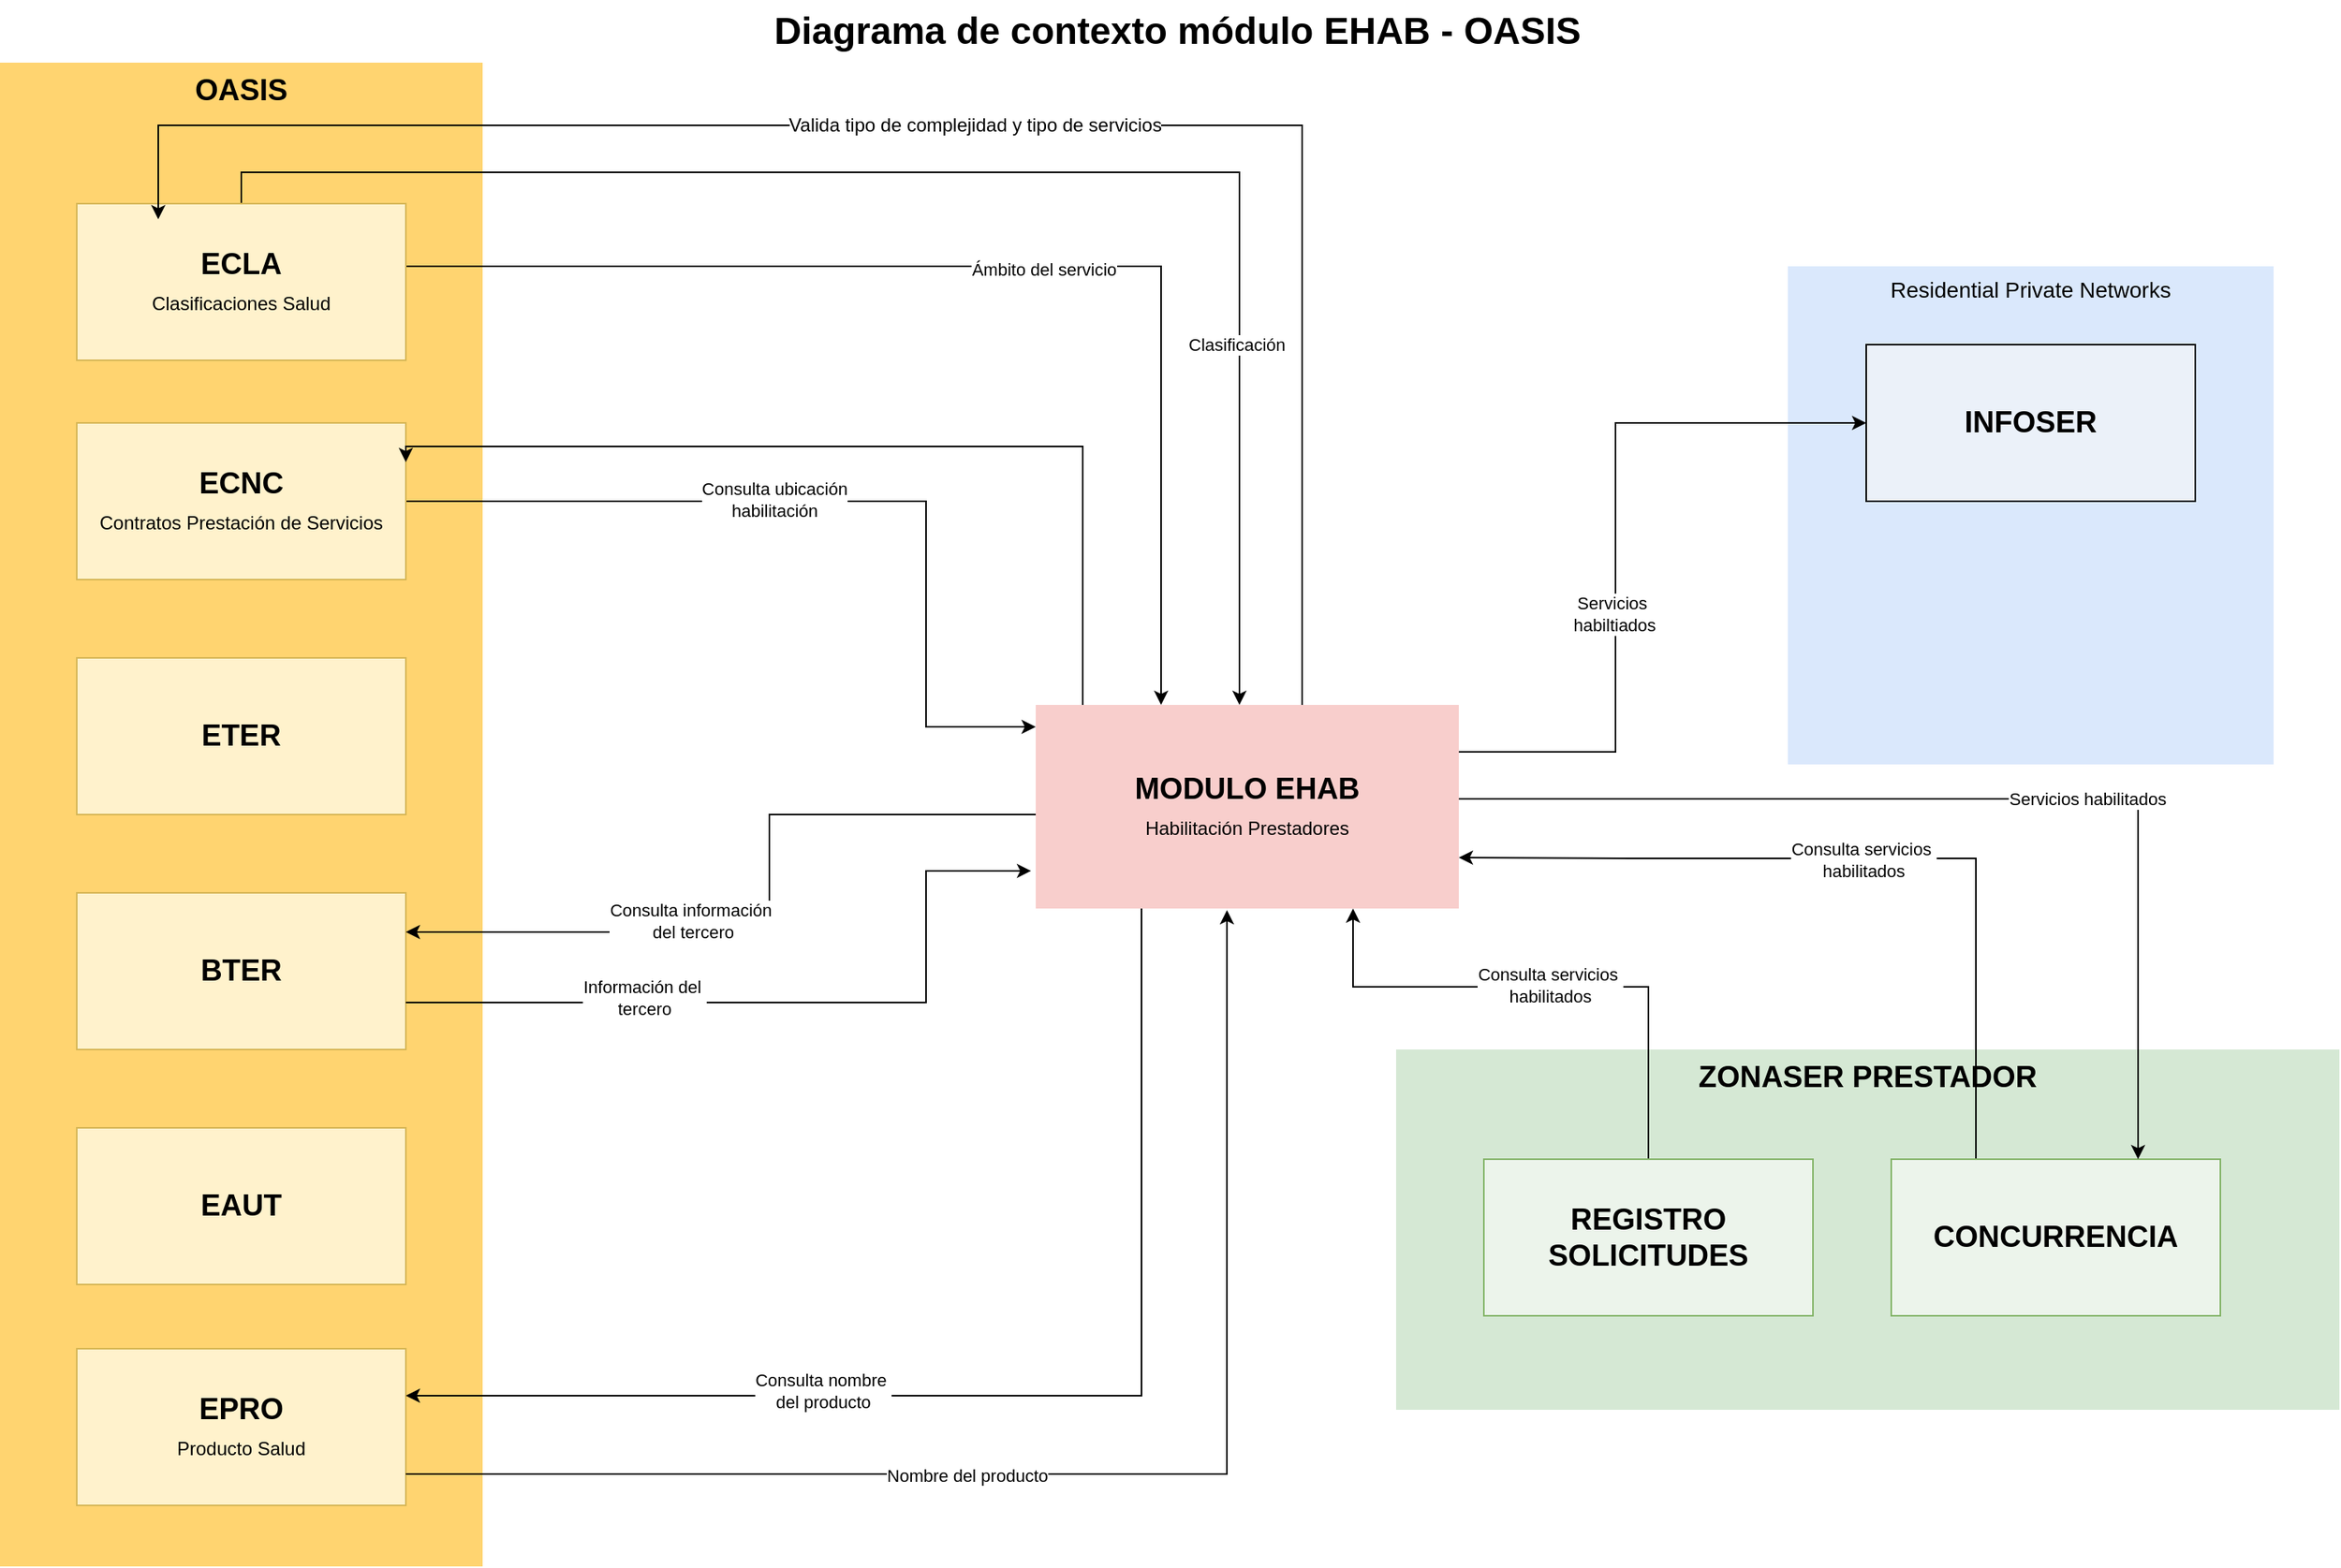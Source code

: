 <mxfile version="26.1.0">
  <diagram name="Page-1" id="e3a06f82-3646-2815-327d-82caf3d4e204">
    <mxGraphModel dx="1434" dy="746" grid="1" gridSize="10" guides="1" tooltips="1" connect="1" arrows="1" fold="1" page="1" pageScale="1.5" pageWidth="1169" pageHeight="826" background="none" math="0" shadow="0">
      <root>
        <mxCell id="0" style=";html=1;" />
        <mxCell id="1" style=";html=1;" parent="0" />
        <mxCell id="6a7d8f32e03d9370-61" value="MODULO EHAB&lt;div&gt;&lt;font style=&quot;font-weight: normal; font-size: 12px;&quot;&gt;Habilitación Prestadores&lt;/font&gt;&lt;/div&gt;" style="whiteSpace=wrap;html=1;fillColor=#f8cecc;fontSize=19;strokeColor=none;verticalAlign=middle;fontStyle=1" parent="1" vertex="1">
          <mxGeometry x="840" y="460" width="270" height="130" as="geometry" />
        </mxCell>
        <mxCell id="6a7d8f32e03d9370-60" value="ZONASER PRESTADOR" style="whiteSpace=wrap;html=1;fillColor=#d5e8d4;fontSize=19;strokeColor=none;verticalAlign=top;fontStyle=1" parent="1" vertex="1">
          <mxGeometry x="1070" y="680" width="602" height="230" as="geometry" />
        </mxCell>
        <mxCell id="6a7d8f32e03d9370-57" value="&lt;b&gt;OASIS&lt;/b&gt;" style="whiteSpace=wrap;html=1;fillColor=#FFD470;gradientColor=none;fontSize=19;strokeColor=none;verticalAlign=top;" parent="1" vertex="1">
          <mxGeometry x="179" y="50" width="308" height="960" as="geometry" />
        </mxCell>
        <mxCell id="6a7d8f32e03d9370-58" value="Residential Private Networks" style="whiteSpace=wrap;html=1;fillColor=#dae8fc;fontSize=14;strokeColor=none;verticalAlign=top;" parent="1" vertex="1">
          <mxGeometry x="1320" y="180" width="310" height="318" as="geometry" />
        </mxCell>
        <mxCell id="6a7d8f32e03d9370-62" value="Diagrama de contexto módulo EHAB - OASIS" style="text;strokeColor=none;fillColor=none;html=1;fontSize=24;fontStyle=1;verticalAlign=middle;align=center;" parent="1" vertex="1">
          <mxGeometry x="499" y="10" width="861" height="40" as="geometry" />
        </mxCell>
        <mxCell id="-7o_0wjlVXE3UUxIR0NO-4" style="edgeStyle=orthogonalEdgeStyle;rounded=0;orthogonalLoop=1;jettySize=auto;html=1;" parent="1" source="-7o_0wjlVXE3UUxIR0NO-1" edge="1">
          <mxGeometry relative="1" as="geometry">
            <mxPoint x="970" y="460" as="targetPoint" />
            <Array as="points">
              <mxPoint x="333" y="120" />
              <mxPoint x="970" y="120" />
              <mxPoint x="970" y="460" />
            </Array>
          </mxGeometry>
        </mxCell>
        <mxCell id="-7o_0wjlVXE3UUxIR0NO-5" value="Clasificación" style="edgeLabel;html=1;align=center;verticalAlign=middle;resizable=0;points=[];" parent="-7o_0wjlVXE3UUxIR0NO-4" vertex="1" connectable="0">
          <mxGeometry x="0.538" y="-2" relative="1" as="geometry">
            <mxPoint as="offset" />
          </mxGeometry>
        </mxCell>
        <mxCell id="-7o_0wjlVXE3UUxIR0NO-20" style="edgeStyle=orthogonalEdgeStyle;rounded=0;orthogonalLoop=1;jettySize=auto;html=1;" parent="1" source="-7o_0wjlVXE3UUxIR0NO-1" edge="1">
          <mxGeometry relative="1" as="geometry">
            <Array as="points">
              <mxPoint x="920" y="180" />
              <mxPoint x="920" y="460" />
            </Array>
            <mxPoint x="920" y="460" as="targetPoint" />
          </mxGeometry>
        </mxCell>
        <mxCell id="-7o_0wjlVXE3UUxIR0NO-21" value="Ámbito del servicio" style="edgeLabel;html=1;align=center;verticalAlign=middle;resizable=0;points=[];" parent="-7o_0wjlVXE3UUxIR0NO-20" vertex="1" connectable="0">
          <mxGeometry x="0.068" y="-2" relative="1" as="geometry">
            <mxPoint as="offset" />
          </mxGeometry>
        </mxCell>
        <mxCell id="-7o_0wjlVXE3UUxIR0NO-1" value="ECLA&lt;div&gt;&lt;font style=&quot;font-size: 12px; font-weight: normal;&quot;&gt;Clasificaciones Salud&lt;/font&gt;&lt;/div&gt;" style="whiteSpace=wrap;html=1;fillColor=#fff2cc;fontSize=19;strokeColor=#d6b656;verticalAlign=middle;fontStyle=1" parent="1" vertex="1">
          <mxGeometry x="228" y="140" width="210" height="100" as="geometry" />
        </mxCell>
        <mxCell id="-7o_0wjlVXE3UUxIR0NO-2" style="edgeStyle=orthogonalEdgeStyle;rounded=0;orthogonalLoop=1;jettySize=auto;html=1;" parent="1" edge="1">
          <mxGeometry relative="1" as="geometry">
            <mxPoint x="1010" y="460" as="sourcePoint" />
            <mxPoint x="280" y="150" as="targetPoint" />
            <Array as="points">
              <mxPoint x="1010" y="90" />
              <mxPoint x="280" y="90" />
              <mxPoint x="280" y="150" />
            </Array>
          </mxGeometry>
        </mxCell>
        <mxCell id="-7o_0wjlVXE3UUxIR0NO-3" value="Valida tipo de complejidad y tipo de servicios" style="edgeLabel;html=1;align=center;verticalAlign=middle;resizable=0;points=[];fontSize=12;" parent="-7o_0wjlVXE3UUxIR0NO-2" vertex="1" connectable="0">
          <mxGeometry x="-0.002" y="-1" relative="1" as="geometry">
            <mxPoint y="1" as="offset" />
          </mxGeometry>
        </mxCell>
        <mxCell id="BlY4hrDkD569rEbZpt_4-11" style="edgeStyle=orthogonalEdgeStyle;rounded=0;orthogonalLoop=1;jettySize=auto;html=1;entryX=0;entryY=0.108;entryDx=0;entryDy=0;entryPerimeter=0;" edge="1" parent="1" source="-7o_0wjlVXE3UUxIR0NO-6" target="6a7d8f32e03d9370-61">
          <mxGeometry relative="1" as="geometry">
            <mxPoint x="841" y="490" as="targetPoint" />
            <Array as="points">
              <mxPoint x="770" y="330" />
              <mxPoint x="770" y="474" />
            </Array>
          </mxGeometry>
        </mxCell>
        <mxCell id="BlY4hrDkD569rEbZpt_4-12" value="Consulta ubicación&lt;div&gt;habilitación&lt;/div&gt;" style="edgeLabel;html=1;align=center;verticalAlign=middle;resizable=0;points=[];" vertex="1" connectable="0" parent="BlY4hrDkD569rEbZpt_4-11">
          <mxGeometry x="-0.139" y="1" relative="1" as="geometry">
            <mxPoint as="offset" />
          </mxGeometry>
        </mxCell>
        <mxCell id="-7o_0wjlVXE3UUxIR0NO-6" value="ECNC&lt;div&gt;&lt;font style=&quot;font-size: 12px; font-weight: normal;&quot;&gt;Contratos Prestación de Servicios&lt;/font&gt;&lt;/div&gt;" style="whiteSpace=wrap;html=1;fillColor=#fff2cc;fontSize=19;strokeColor=#d6b656;verticalAlign=middle;fontStyle=1" parent="1" vertex="1">
          <mxGeometry x="228" y="280" width="210" height="100" as="geometry" />
        </mxCell>
        <mxCell id="-7o_0wjlVXE3UUxIR0NO-7" value="ETER" style="whiteSpace=wrap;html=1;fillColor=#fff2cc;fontSize=19;strokeColor=#d6b656;verticalAlign=middle;fontStyle=1" parent="1" vertex="1">
          <mxGeometry x="228" y="430" width="210" height="100" as="geometry" />
        </mxCell>
        <mxCell id="-7o_0wjlVXE3UUxIR0NO-8" value="BTER" style="whiteSpace=wrap;html=1;fillColor=#fff2cc;fontSize=19;strokeColor=#d6b656;verticalAlign=middle;fontStyle=1" parent="1" vertex="1">
          <mxGeometry x="228" y="580" width="210" height="100" as="geometry" />
        </mxCell>
        <mxCell id="-7o_0wjlVXE3UUxIR0NO-9" value="EAUT" style="whiteSpace=wrap;html=1;fillColor=#fff2cc;fontSize=19;strokeColor=#d6b656;verticalAlign=middle;fontStyle=1" parent="1" vertex="1">
          <mxGeometry x="228" y="730" width="210" height="100" as="geometry" />
        </mxCell>
        <mxCell id="-7o_0wjlVXE3UUxIR0NO-16" style="edgeStyle=orthogonalEdgeStyle;rounded=0;orthogonalLoop=1;jettySize=auto;html=1;entryX=0.75;entryY=1;entryDx=0;entryDy=0;" parent="1" source="-7o_0wjlVXE3UUxIR0NO-10" target="6a7d8f32e03d9370-61" edge="1">
          <mxGeometry relative="1" as="geometry">
            <mxPoint x="930" y="560" as="targetPoint" />
            <Array as="points">
              <mxPoint x="1231" y="640" />
              <mxPoint x="1043" y="640" />
            </Array>
          </mxGeometry>
        </mxCell>
        <mxCell id="-7o_0wjlVXE3UUxIR0NO-17" value="Consulta servicios&amp;nbsp;&lt;div&gt;habilitados&lt;/div&gt;" style="edgeLabel;html=1;align=center;verticalAlign=middle;resizable=0;points=[];" parent="-7o_0wjlVXE3UUxIR0NO-16" vertex="1" connectable="0">
          <mxGeometry x="-0.013" y="-1" relative="1" as="geometry">
            <mxPoint x="-1" as="offset" />
          </mxGeometry>
        </mxCell>
        <mxCell id="-7o_0wjlVXE3UUxIR0NO-10" value="REGISTRO SOLICITUDES" style="whiteSpace=wrap;html=1;fillColor=light-dark(#ecf4eb, #1f2f1e);fontSize=19;strokeColor=#82b366;verticalAlign=middle;fontStyle=1" parent="1" vertex="1">
          <mxGeometry x="1126" y="750" width="210" height="100" as="geometry" />
        </mxCell>
        <mxCell id="-7o_0wjlVXE3UUxIR0NO-18" style="edgeStyle=orthogonalEdgeStyle;rounded=0;orthogonalLoop=1;jettySize=auto;html=1;entryX=1;entryY=0.75;entryDx=0;entryDy=0;" parent="1" source="-7o_0wjlVXE3UUxIR0NO-11" target="6a7d8f32e03d9370-61" edge="1">
          <mxGeometry relative="1" as="geometry">
            <mxPoint x="1190" y="590" as="targetPoint" />
            <Array as="points">
              <mxPoint x="1440" y="558" />
              <mxPoint x="1220" y="558" />
            </Array>
          </mxGeometry>
        </mxCell>
        <mxCell id="-7o_0wjlVXE3UUxIR0NO-19" value="Consulta servicios&amp;nbsp;&lt;div&gt;habilitados&lt;/div&gt;" style="edgeLabel;html=1;align=center;verticalAlign=middle;resizable=0;points=[];" parent="-7o_0wjlVXE3UUxIR0NO-18" vertex="1" connectable="0">
          <mxGeometry x="0.008" y="1" relative="1" as="geometry">
            <mxPoint x="-1" as="offset" />
          </mxGeometry>
        </mxCell>
        <mxCell id="-7o_0wjlVXE3UUxIR0NO-11" value="CONCURRENCIA" style="whiteSpace=wrap;html=1;fillColor=light-dark(#ecf4eb, #1f2f1e);fontSize=19;strokeColor=#82b366;verticalAlign=middle;fontStyle=1" parent="1" vertex="1">
          <mxGeometry x="1386" y="750" width="210" height="100" as="geometry" />
        </mxCell>
        <mxCell id="-7o_0wjlVXE3UUxIR0NO-12" value="INFOSER" style="whiteSpace=wrap;html=1;fillColor=light-dark(#ebf1f9, #1d293b);fontSize=19;strokeColor=default;verticalAlign=middle;fontStyle=1;" parent="1" vertex="1">
          <mxGeometry x="1370" y="230" width="210" height="100" as="geometry" />
        </mxCell>
        <mxCell id="-7o_0wjlVXE3UUxIR0NO-13" style="edgeStyle=orthogonalEdgeStyle;rounded=0;orthogonalLoop=1;jettySize=auto;html=1;entryX=1;entryY=0.25;entryDx=0;entryDy=0;" parent="1" target="-7o_0wjlVXE3UUxIR0NO-8" edge="1">
          <mxGeometry relative="1" as="geometry">
            <mxPoint x="840" y="530" as="sourcePoint" />
            <Array as="points">
              <mxPoint x="840" y="530" />
              <mxPoint x="670" y="530" />
              <mxPoint x="670" y="605" />
            </Array>
          </mxGeometry>
        </mxCell>
        <mxCell id="-7o_0wjlVXE3UUxIR0NO-15" value="Consulta información&amp;nbsp;&lt;div&gt;del tercero&lt;/div&gt;" style="edgeLabel;html=1;align=center;verticalAlign=middle;resizable=0;points=[];" parent="-7o_0wjlVXE3UUxIR0NO-13" vertex="1" connectable="0">
          <mxGeometry x="-0.029" relative="1" as="geometry">
            <mxPoint x="-49" y="6" as="offset" />
          </mxGeometry>
        </mxCell>
        <mxCell id="BlY4hrDkD569rEbZpt_4-1" value="EPRO&lt;div&gt;&lt;font style=&quot;font-size: 12px; font-weight: normal;&quot;&gt;Producto Salud&lt;/font&gt;&lt;/div&gt;" style="whiteSpace=wrap;html=1;fillColor=#fff2cc;fontSize=19;strokeColor=#d6b656;verticalAlign=middle;fontStyle=1" vertex="1" parent="1">
          <mxGeometry x="228" y="871.04" width="210" height="100" as="geometry" />
        </mxCell>
        <mxCell id="BlY4hrDkD569rEbZpt_4-2" style="edgeStyle=orthogonalEdgeStyle;rounded=0;orthogonalLoop=1;jettySize=auto;html=1;entryX=0.452;entryY=1.008;entryDx=0;entryDy=0;entryPerimeter=0;" edge="1" parent="1" source="BlY4hrDkD569rEbZpt_4-1" target="6a7d8f32e03d9370-61">
          <mxGeometry relative="1" as="geometry">
            <mxPoint x="965.01" y="650" as="targetPoint" />
            <Array as="points">
              <mxPoint x="962" y="951" />
            </Array>
          </mxGeometry>
        </mxCell>
        <mxCell id="BlY4hrDkD569rEbZpt_4-3" value="Nombre del producto" style="edgeLabel;html=1;align=center;verticalAlign=middle;resizable=0;points=[];" vertex="1" connectable="0" parent="BlY4hrDkD569rEbZpt_4-2">
          <mxGeometry x="-0.191" y="-1" relative="1" as="geometry">
            <mxPoint as="offset" />
          </mxGeometry>
        </mxCell>
        <mxCell id="BlY4hrDkD569rEbZpt_4-6" style="edgeStyle=orthogonalEdgeStyle;rounded=0;orthogonalLoop=1;jettySize=auto;html=1;entryX=-0.011;entryY=0.815;entryDx=0;entryDy=0;entryPerimeter=0;" edge="1" parent="1" source="-7o_0wjlVXE3UUxIR0NO-8" target="6a7d8f32e03d9370-61">
          <mxGeometry relative="1" as="geometry">
            <mxPoint x="841.35" y="597.1" as="targetPoint" />
            <Array as="points">
              <mxPoint x="770" y="650" />
              <mxPoint x="770" y="566" />
            </Array>
          </mxGeometry>
        </mxCell>
        <mxCell id="BlY4hrDkD569rEbZpt_4-7" value="Información del&amp;nbsp;&lt;div&gt;tercero&lt;/div&gt;" style="edgeLabel;html=1;align=center;verticalAlign=middle;resizable=0;points=[];" vertex="1" connectable="0" parent="BlY4hrDkD569rEbZpt_4-6">
          <mxGeometry x="-0.372" y="3" relative="1" as="geometry">
            <mxPoint as="offset" />
          </mxGeometry>
        </mxCell>
        <mxCell id="BlY4hrDkD569rEbZpt_4-8" style="edgeStyle=orthogonalEdgeStyle;rounded=0;orthogonalLoop=1;jettySize=auto;html=1;" edge="1" parent="1" source="6a7d8f32e03d9370-61" target="-7o_0wjlVXE3UUxIR0NO-12">
          <mxGeometry relative="1" as="geometry">
            <Array as="points">
              <mxPoint x="1210" y="490" />
              <mxPoint x="1210" y="280" />
            </Array>
          </mxGeometry>
        </mxCell>
        <mxCell id="BlY4hrDkD569rEbZpt_4-9" value="Servicios&amp;nbsp;&lt;div&gt;habiltiados&lt;/div&gt;" style="edgeLabel;html=1;align=center;verticalAlign=middle;resizable=0;points=[];" vertex="1" connectable="0" parent="BlY4hrDkD569rEbZpt_4-8">
          <mxGeometry x="-0.2" y="1" relative="1" as="geometry">
            <mxPoint as="offset" />
          </mxGeometry>
        </mxCell>
        <mxCell id="BlY4hrDkD569rEbZpt_4-10" style="edgeStyle=orthogonalEdgeStyle;rounded=0;orthogonalLoop=1;jettySize=auto;html=1;entryX=1;entryY=0.25;entryDx=0;entryDy=0;" edge="1" parent="1" source="6a7d8f32e03d9370-61" target="-7o_0wjlVXE3UUxIR0NO-6">
          <mxGeometry relative="1" as="geometry">
            <Array as="points">
              <mxPoint x="870" y="295" />
            </Array>
          </mxGeometry>
        </mxCell>
        <mxCell id="BlY4hrDkD569rEbZpt_4-13" style="edgeStyle=orthogonalEdgeStyle;rounded=0;orthogonalLoop=1;jettySize=auto;html=1;entryX=0.75;entryY=0;entryDx=0;entryDy=0;" edge="1" parent="1" source="6a7d8f32e03d9370-61" target="-7o_0wjlVXE3UUxIR0NO-11">
          <mxGeometry relative="1" as="geometry">
            <Array as="points">
              <mxPoint x="1544" y="520" />
            </Array>
          </mxGeometry>
        </mxCell>
        <mxCell id="BlY4hrDkD569rEbZpt_4-14" value="Servicios habilitados" style="edgeLabel;html=1;align=center;verticalAlign=middle;resizable=0;points=[];" vertex="1" connectable="0" parent="BlY4hrDkD569rEbZpt_4-13">
          <mxGeometry x="0.208" relative="1" as="geometry">
            <mxPoint as="offset" />
          </mxGeometry>
        </mxCell>
        <mxCell id="BlY4hrDkD569rEbZpt_4-4" style="edgeStyle=orthogonalEdgeStyle;rounded=0;orthogonalLoop=1;jettySize=auto;html=1;exitX=0.25;exitY=1;exitDx=0;exitDy=0;" edge="1" parent="1" source="6a7d8f32e03d9370-61" target="BlY4hrDkD569rEbZpt_4-1">
          <mxGeometry relative="1" as="geometry">
            <mxPoint x="890" y="620" as="sourcePoint" />
            <mxPoint x="570" y="851.04" as="targetPoint" />
            <Array as="points">
              <mxPoint x="908" y="901" />
            </Array>
          </mxGeometry>
        </mxCell>
        <mxCell id="BlY4hrDkD569rEbZpt_4-5" value="Consulta nombre&amp;nbsp;&lt;div&gt;del producto&lt;/div&gt;" style="edgeLabel;html=1;align=center;verticalAlign=middle;resizable=0;points=[];" vertex="1" connectable="0" parent="BlY4hrDkD569rEbZpt_4-4">
          <mxGeometry x="0.319" y="-3" relative="1" as="geometry">
            <mxPoint as="offset" />
          </mxGeometry>
        </mxCell>
      </root>
    </mxGraphModel>
  </diagram>
</mxfile>

